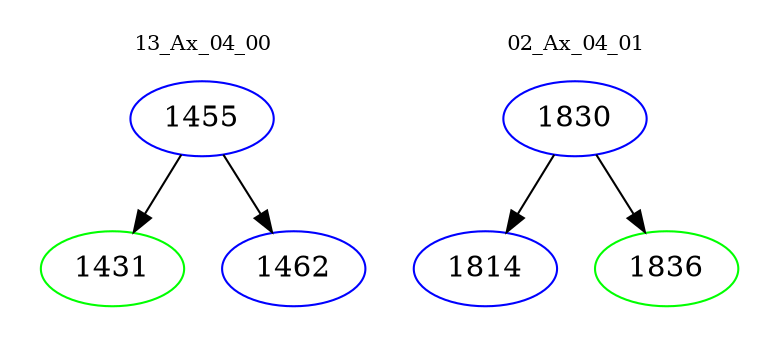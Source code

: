 digraph{
subgraph cluster_0 {
color = white
label = "13_Ax_04_00";
fontsize=10;
T0_1455 [label="1455", color="blue"]
T0_1455 -> T0_1431 [color="black"]
T0_1431 [label="1431", color="green"]
T0_1455 -> T0_1462 [color="black"]
T0_1462 [label="1462", color="blue"]
}
subgraph cluster_1 {
color = white
label = "02_Ax_04_01";
fontsize=10;
T1_1830 [label="1830", color="blue"]
T1_1830 -> T1_1814 [color="black"]
T1_1814 [label="1814", color="blue"]
T1_1830 -> T1_1836 [color="black"]
T1_1836 [label="1836", color="green"]
}
}
